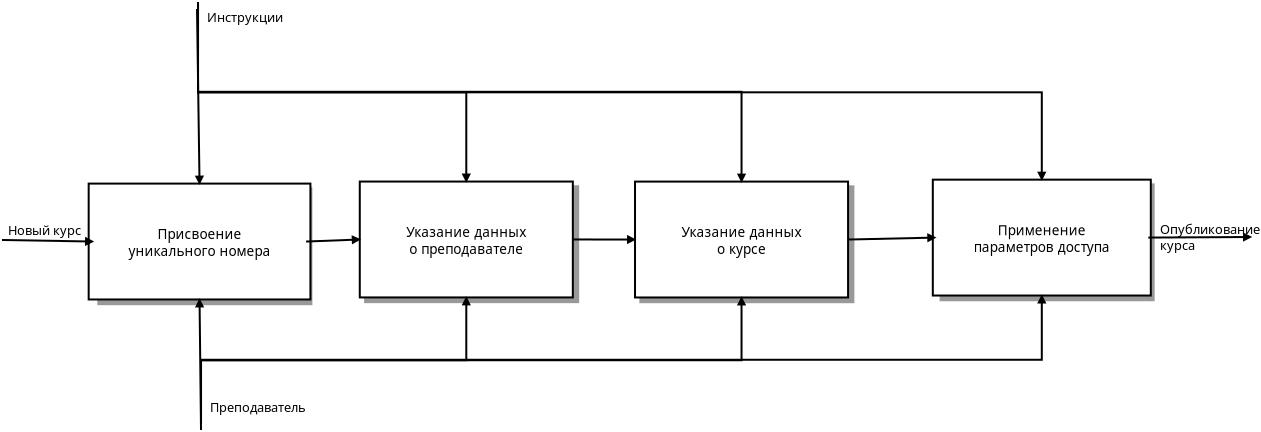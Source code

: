 <?xml version="1.0" encoding="UTF-8"?>
<dia:diagram xmlns:dia="http://www.lysator.liu.se/~alla/dia/">
  <dia:layer name="Фон" visible="true" active="true">
    <dia:object type="Flowchart - Box" version="0" id="O0">
      <dia:attribute name="obj_pos">
        <dia:point val="26.004,6.044"/>
      </dia:attribute>
      <dia:attribute name="obj_bb">
        <dia:rectangle val="25.954,5.994;36.706,11.887"/>
      </dia:attribute>
      <dia:attribute name="elem_corner">
        <dia:point val="26.004,6.044"/>
      </dia:attribute>
      <dia:attribute name="elem_width">
        <dia:real val="10.653"/>
      </dia:attribute>
      <dia:attribute name="elem_height">
        <dia:real val="5.793"/>
      </dia:attribute>
      <dia:attribute name="border_width">
        <dia:real val="0.1"/>
      </dia:attribute>
      <dia:attribute name="border_color">
        <dia:color val="#999999"/>
      </dia:attribute>
      <dia:attribute name="inner_color">
        <dia:color val="#999999"/>
      </dia:attribute>
      <dia:attribute name="show_background">
        <dia:boolean val="true"/>
      </dia:attribute>
      <dia:attribute name="padding">
        <dia:real val="2"/>
      </dia:attribute>
      <dia:attribute name="text">
        <dia:composite type="text">
          <dia:attribute name="string">
            <dia:string>#Курсы повышения
квалификации#</dia:string>
          </dia:attribute>
          <dia:attribute name="font">
            <dia:font family="sans" style="0" name="Helvetica"/>
          </dia:attribute>
          <dia:attribute name="height">
            <dia:real val="0.847"/>
          </dia:attribute>
          <dia:attribute name="pos">
            <dia:point val="31.33,8.772"/>
          </dia:attribute>
          <dia:attribute name="color">
            <dia:color val="#000000"/>
          </dia:attribute>
          <dia:attribute name="alignment">
            <dia:enum val="1"/>
          </dia:attribute>
        </dia:composite>
      </dia:attribute>
    </dia:object>
    <dia:object type="Flowchart - Box" version="0" id="O1">
      <dia:attribute name="obj_pos">
        <dia:point val="25.738,5.808"/>
      </dia:attribute>
      <dia:attribute name="obj_bb">
        <dia:rectangle val="25.688,5.758;36.44,11.651"/>
      </dia:attribute>
      <dia:attribute name="elem_corner">
        <dia:point val="25.738,5.808"/>
      </dia:attribute>
      <dia:attribute name="elem_width">
        <dia:real val="10.653"/>
      </dia:attribute>
      <dia:attribute name="elem_height">
        <dia:real val="5.793"/>
      </dia:attribute>
      <dia:attribute name="border_width">
        <dia:real val="0.1"/>
      </dia:attribute>
      <dia:attribute name="show_background">
        <dia:boolean val="true"/>
      </dia:attribute>
      <dia:attribute name="padding">
        <dia:real val="2"/>
      </dia:attribute>
      <dia:attribute name="text">
        <dia:composite type="text">
          <dia:attribute name="string">
            <dia:string>#Указание данных
о преподавателе#</dia:string>
          </dia:attribute>
          <dia:attribute name="font">
            <dia:font family="sans" style="0" name="Helvetica"/>
          </dia:attribute>
          <dia:attribute name="height">
            <dia:real val="0.847"/>
          </dia:attribute>
          <dia:attribute name="pos">
            <dia:point val="31.064,8.535"/>
          </dia:attribute>
          <dia:attribute name="color">
            <dia:color val="#000000"/>
          </dia:attribute>
          <dia:attribute name="alignment">
            <dia:enum val="1"/>
          </dia:attribute>
        </dia:composite>
      </dia:attribute>
    </dia:object>
    <dia:object type="Flowchart - Box" version="0" id="O2">
      <dia:attribute name="obj_pos">
        <dia:point val="39.766,6.047"/>
      </dia:attribute>
      <dia:attribute name="obj_bb">
        <dia:rectangle val="39.716,5.997;50.469,11.89"/>
      </dia:attribute>
      <dia:attribute name="elem_corner">
        <dia:point val="39.766,6.047"/>
      </dia:attribute>
      <dia:attribute name="elem_width">
        <dia:real val="10.653"/>
      </dia:attribute>
      <dia:attribute name="elem_height">
        <dia:real val="5.793"/>
      </dia:attribute>
      <dia:attribute name="border_width">
        <dia:real val="0.1"/>
      </dia:attribute>
      <dia:attribute name="border_color">
        <dia:color val="#999999"/>
      </dia:attribute>
      <dia:attribute name="inner_color">
        <dia:color val="#999999"/>
      </dia:attribute>
      <dia:attribute name="show_background">
        <dia:boolean val="true"/>
      </dia:attribute>
      <dia:attribute name="padding">
        <dia:real val="2"/>
      </dia:attribute>
      <dia:attribute name="text">
        <dia:composite type="text">
          <dia:attribute name="string">
            <dia:string>#Курсы повышения
квалификации#</dia:string>
          </dia:attribute>
          <dia:attribute name="font">
            <dia:font family="sans" style="0" name="Helvetica"/>
          </dia:attribute>
          <dia:attribute name="height">
            <dia:real val="0.847"/>
          </dia:attribute>
          <dia:attribute name="pos">
            <dia:point val="45.093,8.774"/>
          </dia:attribute>
          <dia:attribute name="color">
            <dia:color val="#000000"/>
          </dia:attribute>
          <dia:attribute name="alignment">
            <dia:enum val="1"/>
          </dia:attribute>
        </dia:composite>
      </dia:attribute>
    </dia:object>
    <dia:object type="Flowchart - Box" version="0" id="O3">
      <dia:attribute name="obj_pos">
        <dia:point val="39.5,5.81"/>
      </dia:attribute>
      <dia:attribute name="obj_bb">
        <dia:rectangle val="39.45,5.76;50.203,11.653"/>
      </dia:attribute>
      <dia:attribute name="elem_corner">
        <dia:point val="39.5,5.81"/>
      </dia:attribute>
      <dia:attribute name="elem_width">
        <dia:real val="10.653"/>
      </dia:attribute>
      <dia:attribute name="elem_height">
        <dia:real val="5.793"/>
      </dia:attribute>
      <dia:attribute name="border_width">
        <dia:real val="0.1"/>
      </dia:attribute>
      <dia:attribute name="show_background">
        <dia:boolean val="true"/>
      </dia:attribute>
      <dia:attribute name="padding">
        <dia:real val="2"/>
      </dia:attribute>
      <dia:attribute name="text">
        <dia:composite type="text">
          <dia:attribute name="string">
            <dia:string>#Указание данных
о курсе#</dia:string>
          </dia:attribute>
          <dia:attribute name="font">
            <dia:font family="sans" style="0" name="Helvetica"/>
          </dia:attribute>
          <dia:attribute name="height">
            <dia:real val="0.847"/>
          </dia:attribute>
          <dia:attribute name="pos">
            <dia:point val="44.826,8.537"/>
          </dia:attribute>
          <dia:attribute name="color">
            <dia:color val="#000000"/>
          </dia:attribute>
          <dia:attribute name="alignment">
            <dia:enum val="1"/>
          </dia:attribute>
        </dia:composite>
      </dia:attribute>
    </dia:object>
    <dia:object type="Flowchart - Box" version="0" id="O4">
      <dia:attribute name="obj_pos">
        <dia:point val="54.779,5.949"/>
      </dia:attribute>
      <dia:attribute name="obj_bb">
        <dia:rectangle val="54.729,5.899;65.481,11.793"/>
      </dia:attribute>
      <dia:attribute name="elem_corner">
        <dia:point val="54.779,5.949"/>
      </dia:attribute>
      <dia:attribute name="elem_width">
        <dia:real val="10.653"/>
      </dia:attribute>
      <dia:attribute name="elem_height">
        <dia:real val="5.793"/>
      </dia:attribute>
      <dia:attribute name="border_width">
        <dia:real val="0.1"/>
      </dia:attribute>
      <dia:attribute name="border_color">
        <dia:color val="#999999"/>
      </dia:attribute>
      <dia:attribute name="inner_color">
        <dia:color val="#999999"/>
      </dia:attribute>
      <dia:attribute name="show_background">
        <dia:boolean val="true"/>
      </dia:attribute>
      <dia:attribute name="padding">
        <dia:real val="2"/>
      </dia:attribute>
      <dia:attribute name="text">
        <dia:composite type="text">
          <dia:attribute name="string">
            <dia:string>#Курсы повышения
квалификации#</dia:string>
          </dia:attribute>
          <dia:attribute name="font">
            <dia:font family="sans" style="0" name="Helvetica"/>
          </dia:attribute>
          <dia:attribute name="height">
            <dia:real val="0.847"/>
          </dia:attribute>
          <dia:attribute name="pos">
            <dia:point val="60.105,8.677"/>
          </dia:attribute>
          <dia:attribute name="color">
            <dia:color val="#000000"/>
          </dia:attribute>
          <dia:attribute name="alignment">
            <dia:enum val="1"/>
          </dia:attribute>
        </dia:composite>
      </dia:attribute>
    </dia:object>
    <dia:object type="Flowchart - Box" version="0" id="O5">
      <dia:attribute name="obj_pos">
        <dia:point val="54.513,5.713"/>
      </dia:attribute>
      <dia:attribute name="obj_bb">
        <dia:rectangle val="54.462,5.662;65.215,11.556"/>
      </dia:attribute>
      <dia:attribute name="elem_corner">
        <dia:point val="54.513,5.713"/>
      </dia:attribute>
      <dia:attribute name="elem_width">
        <dia:real val="10.653"/>
      </dia:attribute>
      <dia:attribute name="elem_height">
        <dia:real val="5.793"/>
      </dia:attribute>
      <dia:attribute name="border_width">
        <dia:real val="0.1"/>
      </dia:attribute>
      <dia:attribute name="show_background">
        <dia:boolean val="true"/>
      </dia:attribute>
      <dia:attribute name="padding">
        <dia:real val="2"/>
      </dia:attribute>
      <dia:attribute name="text">
        <dia:composite type="text">
          <dia:attribute name="string">
            <dia:string>#Применение
параметров доступа#</dia:string>
          </dia:attribute>
          <dia:attribute name="font">
            <dia:font family="sans" style="0" name="Helvetica"/>
          </dia:attribute>
          <dia:attribute name="height">
            <dia:real val="0.847"/>
          </dia:attribute>
          <dia:attribute name="pos">
            <dia:point val="59.839,8.44"/>
          </dia:attribute>
          <dia:attribute name="color">
            <dia:color val="#000000"/>
          </dia:attribute>
          <dia:attribute name="alignment">
            <dia:enum val="1"/>
          </dia:attribute>
        </dia:composite>
      </dia:attribute>
    </dia:object>
    <dia:object type="Flowchart - Box" version="0" id="O6">
      <dia:attribute name="obj_pos">
        <dia:point val="12.666,6.147"/>
      </dia:attribute>
      <dia:attribute name="obj_bb">
        <dia:rectangle val="12.616,6.097;23.369,11.99"/>
      </dia:attribute>
      <dia:attribute name="elem_corner">
        <dia:point val="12.666,6.147"/>
      </dia:attribute>
      <dia:attribute name="elem_width">
        <dia:real val="10.653"/>
      </dia:attribute>
      <dia:attribute name="elem_height">
        <dia:real val="5.793"/>
      </dia:attribute>
      <dia:attribute name="border_width">
        <dia:real val="0.1"/>
      </dia:attribute>
      <dia:attribute name="border_color">
        <dia:color val="#999999"/>
      </dia:attribute>
      <dia:attribute name="inner_color">
        <dia:color val="#999999"/>
      </dia:attribute>
      <dia:attribute name="show_background">
        <dia:boolean val="true"/>
      </dia:attribute>
      <dia:attribute name="padding">
        <dia:real val="2"/>
      </dia:attribute>
      <dia:attribute name="text">
        <dia:composite type="text">
          <dia:attribute name="string">
            <dia:string>#Курсы повышения
квалификации#</dia:string>
          </dia:attribute>
          <dia:attribute name="font">
            <dia:font family="sans" style="0" name="Helvetica"/>
          </dia:attribute>
          <dia:attribute name="height">
            <dia:real val="0.847"/>
          </dia:attribute>
          <dia:attribute name="pos">
            <dia:point val="17.992,8.874"/>
          </dia:attribute>
          <dia:attribute name="color">
            <dia:color val="#000000"/>
          </dia:attribute>
          <dia:attribute name="alignment">
            <dia:enum val="1"/>
          </dia:attribute>
        </dia:composite>
      </dia:attribute>
    </dia:object>
    <dia:object type="Flowchart - Box" version="0" id="O7">
      <dia:attribute name="obj_pos">
        <dia:point val="12.4,5.91"/>
      </dia:attribute>
      <dia:attribute name="obj_bb">
        <dia:rectangle val="12.35,5.86;23.102,11.753"/>
      </dia:attribute>
      <dia:attribute name="elem_corner">
        <dia:point val="12.4,5.91"/>
      </dia:attribute>
      <dia:attribute name="elem_width">
        <dia:real val="10.653"/>
      </dia:attribute>
      <dia:attribute name="elem_height">
        <dia:real val="5.793"/>
      </dia:attribute>
      <dia:attribute name="border_width">
        <dia:real val="0.1"/>
      </dia:attribute>
      <dia:attribute name="show_background">
        <dia:boolean val="true"/>
      </dia:attribute>
      <dia:attribute name="padding">
        <dia:real val="2"/>
      </dia:attribute>
      <dia:attribute name="text">
        <dia:composite type="text">
          <dia:attribute name="string">
            <dia:string>#Присвоение
уникального номера#</dia:string>
          </dia:attribute>
          <dia:attribute name="font">
            <dia:font family="sans" style="0" name="Helvetica"/>
          </dia:attribute>
          <dia:attribute name="height">
            <dia:real val="0.847"/>
          </dia:attribute>
          <dia:attribute name="pos">
            <dia:point val="17.726,8.637"/>
          </dia:attribute>
          <dia:attribute name="color">
            <dia:color val="#000000"/>
          </dia:attribute>
          <dia:attribute name="alignment">
            <dia:enum val="1"/>
          </dia:attribute>
        </dia:composite>
      </dia:attribute>
    </dia:object>
    <dia:object type="Standard - Line" version="0" id="O8">
      <dia:attribute name="obj_pos">
        <dia:point val="23.052,8.807"/>
      </dia:attribute>
      <dia:attribute name="obj_bb">
        <dia:rectangle val="23.001,8.487;25.849,8.948"/>
      </dia:attribute>
      <dia:attribute name="conn_endpoints">
        <dia:point val="23.052,8.807"/>
        <dia:point val="25.738,8.704"/>
      </dia:attribute>
      <dia:attribute name="numcp">
        <dia:int val="1"/>
      </dia:attribute>
      <dia:attribute name="end_arrow">
        <dia:enum val="3"/>
      </dia:attribute>
      <dia:attribute name="end_arrow_length">
        <dia:real val="0.3"/>
      </dia:attribute>
      <dia:attribute name="end_arrow_width">
        <dia:real val="0.3"/>
      </dia:attribute>
      <dia:connections>
        <dia:connection handle="0" to="O7" connection="8"/>
        <dia:connection handle="1" to="O1" connection="7"/>
      </dia:connections>
    </dia:object>
    <dia:object type="Standard - Line" version="0" id="O9">
      <dia:attribute name="obj_pos">
        <dia:point val="36.39,8.704"/>
      </dia:attribute>
      <dia:attribute name="obj_bb">
        <dia:rectangle val="36.34,8.475;39.612,8.937"/>
      </dia:attribute>
      <dia:attribute name="conn_endpoints">
        <dia:point val="36.39,8.704"/>
        <dia:point val="39.5,8.707"/>
      </dia:attribute>
      <dia:attribute name="numcp">
        <dia:int val="1"/>
      </dia:attribute>
      <dia:attribute name="end_arrow">
        <dia:enum val="3"/>
      </dia:attribute>
      <dia:attribute name="end_arrow_length">
        <dia:real val="0.3"/>
      </dia:attribute>
      <dia:attribute name="end_arrow_width">
        <dia:real val="0.3"/>
      </dia:attribute>
      <dia:connections>
        <dia:connection handle="0" to="O1" connection="8"/>
        <dia:connection handle="1" to="O3" connection="7"/>
      </dia:connections>
    </dia:object>
    <dia:object type="Standard - Line" version="0" id="O10">
      <dia:attribute name="obj_pos">
        <dia:point val="50.153,8.707"/>
      </dia:attribute>
      <dia:attribute name="obj_bb">
        <dia:rectangle val="50.101,8.386;54.624,8.848"/>
      </dia:attribute>
      <dia:attribute name="conn_endpoints">
        <dia:point val="50.153,8.707"/>
        <dia:point val="54.513,8.609"/>
      </dia:attribute>
      <dia:attribute name="numcp">
        <dia:int val="1"/>
      </dia:attribute>
      <dia:attribute name="end_arrow">
        <dia:enum val="3"/>
      </dia:attribute>
      <dia:attribute name="end_arrow_length">
        <dia:real val="0.3"/>
      </dia:attribute>
      <dia:attribute name="end_arrow_width">
        <dia:real val="0.3"/>
      </dia:attribute>
      <dia:connections>
        <dia:connection handle="0" to="O3" connection="8"/>
        <dia:connection handle="1" to="O5" connection="7"/>
      </dia:connections>
    </dia:object>
    <dia:object type="Standard - Line" version="0" id="O11">
      <dia:attribute name="obj_pos">
        <dia:point val="7.85,8.73"/>
      </dia:attribute>
      <dia:attribute name="obj_bb">
        <dia:rectangle val="7.799,8.57;12.512,9.032"/>
      </dia:attribute>
      <dia:attribute name="conn_endpoints">
        <dia:point val="7.85,8.73"/>
        <dia:point val="12.4,8.807"/>
      </dia:attribute>
      <dia:attribute name="numcp">
        <dia:int val="1"/>
      </dia:attribute>
      <dia:attribute name="end_arrow">
        <dia:enum val="3"/>
      </dia:attribute>
      <dia:attribute name="end_arrow_length">
        <dia:real val="0.3"/>
      </dia:attribute>
      <dia:attribute name="end_arrow_width">
        <dia:real val="0.3"/>
      </dia:attribute>
      <dia:connections>
        <dia:connection handle="1" to="O7" connection="7"/>
      </dia:connections>
    </dia:object>
    <dia:object type="Standard - Line" version="0" id="O12">
      <dia:attribute name="obj_pos">
        <dia:point val="65.165,8.609"/>
      </dia:attribute>
      <dia:attribute name="obj_bb">
        <dia:rectangle val="65.115,8.351;70.412,8.813"/>
      </dia:attribute>
      <dia:attribute name="conn_endpoints">
        <dia:point val="65.165,8.609"/>
        <dia:point val="70.3,8.58"/>
      </dia:attribute>
      <dia:attribute name="numcp">
        <dia:int val="1"/>
      </dia:attribute>
      <dia:attribute name="end_arrow">
        <dia:enum val="3"/>
      </dia:attribute>
      <dia:attribute name="end_arrow_length">
        <dia:real val="0.3"/>
      </dia:attribute>
      <dia:attribute name="end_arrow_width">
        <dia:real val="0.3"/>
      </dia:attribute>
      <dia:connections>
        <dia:connection handle="0" to="O5" connection="8"/>
      </dia:connections>
    </dia:object>
    <dia:object type="Standard - Text" version="1" id="O13">
      <dia:attribute name="obj_pos">
        <dia:point val="8.15,8.48"/>
      </dia:attribute>
      <dia:attribute name="obj_bb">
        <dia:rectangle val="8.15,7.84;11.557,8.612"/>
      </dia:attribute>
      <dia:attribute name="text">
        <dia:composite type="text">
          <dia:attribute name="string">
            <dia:string>#Новый курс#</dia:string>
          </dia:attribute>
          <dia:attribute name="font">
            <dia:font family="sans" style="0" name="Helvetica"/>
          </dia:attribute>
          <dia:attribute name="height">
            <dia:real val="0.8"/>
          </dia:attribute>
          <dia:attribute name="pos">
            <dia:point val="8.15,8.48"/>
          </dia:attribute>
          <dia:attribute name="color">
            <dia:color val="#000000"/>
          </dia:attribute>
          <dia:attribute name="alignment">
            <dia:enum val="0"/>
          </dia:attribute>
        </dia:composite>
      </dia:attribute>
      <dia:attribute name="valign">
        <dia:enum val="3"/>
      </dia:attribute>
    </dia:object>
    <dia:object type="Standard - Text" version="1" id="O14">
      <dia:attribute name="obj_pos">
        <dia:point val="65.75,8.43"/>
      </dia:attribute>
      <dia:attribute name="obj_bb">
        <dia:rectangle val="65.75,7.79;70.345,9.362"/>
      </dia:attribute>
      <dia:attribute name="text">
        <dia:composite type="text">
          <dia:attribute name="string">
            <dia:string>#Опубликование
курса#</dia:string>
          </dia:attribute>
          <dia:attribute name="font">
            <dia:font family="sans" style="0" name="Helvetica"/>
          </dia:attribute>
          <dia:attribute name="height">
            <dia:real val="0.8"/>
          </dia:attribute>
          <dia:attribute name="pos">
            <dia:point val="65.75,8.43"/>
          </dia:attribute>
          <dia:attribute name="color">
            <dia:color val="#000000"/>
          </dia:attribute>
          <dia:attribute name="alignment">
            <dia:enum val="0"/>
          </dia:attribute>
        </dia:composite>
      </dia:attribute>
      <dia:attribute name="valign">
        <dia:enum val="3"/>
      </dia:attribute>
    </dia:object>
    <dia:group>
      <dia:object type="Standard - ZigZagLine" version="1" id="O15">
        <dia:attribute name="obj_pos">
          <dia:point val="17.65,-3.12"/>
        </dia:attribute>
        <dia:attribute name="obj_bb">
          <dia:rectangle val="17.6,-3.17;31.295,5.919"/>
        </dia:attribute>
        <dia:attribute name="orth_points">
          <dia:point val="17.65,-3.12"/>
          <dia:point val="17.65,1.344"/>
          <dia:point val="31.064,1.344"/>
          <dia:point val="31.064,5.808"/>
        </dia:attribute>
        <dia:attribute name="orth_orient">
          <dia:enum val="1"/>
          <dia:enum val="0"/>
          <dia:enum val="1"/>
        </dia:attribute>
        <dia:attribute name="autorouting">
          <dia:boolean val="true"/>
        </dia:attribute>
        <dia:attribute name="end_arrow">
          <dia:enum val="3"/>
        </dia:attribute>
        <dia:attribute name="end_arrow_length">
          <dia:real val="0.3"/>
        </dia:attribute>
        <dia:attribute name="end_arrow_width">
          <dia:real val="0.3"/>
        </dia:attribute>
      </dia:object>
      <dia:object type="Standard - Line" version="0" id="O16">
        <dia:attribute name="obj_pos">
          <dia:point val="17.6,-2.82"/>
        </dia:attribute>
        <dia:attribute name="obj_bb">
          <dia:rectangle val="17.49,-2.871;17.952,6.022"/>
        </dia:attribute>
        <dia:attribute name="conn_endpoints">
          <dia:point val="17.6,-2.82"/>
          <dia:point val="17.726,5.91"/>
        </dia:attribute>
        <dia:attribute name="numcp">
          <dia:int val="1"/>
        </dia:attribute>
        <dia:attribute name="end_arrow">
          <dia:enum val="3"/>
        </dia:attribute>
        <dia:attribute name="end_arrow_length">
          <dia:real val="0.3"/>
        </dia:attribute>
        <dia:attribute name="end_arrow_width">
          <dia:real val="0.3"/>
        </dia:attribute>
      </dia:object>
      <dia:object type="Standard - ZigZagLine" version="1" id="O17">
        <dia:attribute name="obj_pos">
          <dia:point val="17.65,-3.17"/>
        </dia:attribute>
        <dia:attribute name="obj_bb">
          <dia:rectangle val="17.6,-3.22;45.057,5.922"/>
        </dia:attribute>
        <dia:attribute name="orth_points">
          <dia:point val="17.65,-3.17"/>
          <dia:point val="17.65,1.32"/>
          <dia:point val="44.826,1.32"/>
          <dia:point val="44.826,5.81"/>
        </dia:attribute>
        <dia:attribute name="orth_orient">
          <dia:enum val="1"/>
          <dia:enum val="0"/>
          <dia:enum val="1"/>
        </dia:attribute>
        <dia:attribute name="autorouting">
          <dia:boolean val="true"/>
        </dia:attribute>
        <dia:attribute name="end_arrow">
          <dia:enum val="3"/>
        </dia:attribute>
        <dia:attribute name="end_arrow_length">
          <dia:real val="0.3"/>
        </dia:attribute>
        <dia:attribute name="end_arrow_width">
          <dia:real val="0.3"/>
        </dia:attribute>
      </dia:object>
      <dia:object type="Standard - ZigZagLine" version="1" id="O18">
        <dia:attribute name="obj_pos">
          <dia:point val="17.65,-3.02"/>
        </dia:attribute>
        <dia:attribute name="obj_bb">
          <dia:rectangle val="17.6,-3.07;60.07,5.824"/>
        </dia:attribute>
        <dia:attribute name="orth_points">
          <dia:point val="17.65,-3.02"/>
          <dia:point val="17.65,1.346"/>
          <dia:point val="59.839,1.346"/>
          <dia:point val="59.839,5.713"/>
        </dia:attribute>
        <dia:attribute name="orth_orient">
          <dia:enum val="1"/>
          <dia:enum val="0"/>
          <dia:enum val="1"/>
        </dia:attribute>
        <dia:attribute name="autorouting">
          <dia:boolean val="true"/>
        </dia:attribute>
        <dia:attribute name="end_arrow">
          <dia:enum val="3"/>
        </dia:attribute>
        <dia:attribute name="end_arrow_length">
          <dia:real val="0.3"/>
        </dia:attribute>
        <dia:attribute name="end_arrow_width">
          <dia:real val="0.3"/>
        </dia:attribute>
      </dia:object>
    </dia:group>
    <dia:group>
      <dia:object type="Standard - ZigZagLine" version="1" id="O19">
        <dia:attribute name="obj_pos">
          <dia:point val="17.8,17.88"/>
        </dia:attribute>
        <dia:attribute name="obj_bb">
          <dia:rectangle val="17.75,11.489;31.295,17.93"/>
        </dia:attribute>
        <dia:attribute name="orth_points">
          <dia:point val="17.8,17.88"/>
          <dia:point val="17.8,14.74"/>
          <dia:point val="31.064,14.74"/>
          <dia:point val="31.064,11.601"/>
        </dia:attribute>
        <dia:attribute name="orth_orient">
          <dia:enum val="1"/>
          <dia:enum val="0"/>
          <dia:enum val="1"/>
        </dia:attribute>
        <dia:attribute name="autorouting">
          <dia:boolean val="true"/>
        </dia:attribute>
        <dia:attribute name="end_arrow">
          <dia:enum val="3"/>
        </dia:attribute>
        <dia:attribute name="end_arrow_length">
          <dia:real val="0.3"/>
        </dia:attribute>
        <dia:attribute name="end_arrow_width">
          <dia:real val="0.3"/>
        </dia:attribute>
      </dia:object>
      <dia:object type="Standard - ZigZagLine" version="1" id="O20">
        <dia:attribute name="obj_pos">
          <dia:point val="17.8,17.88"/>
        </dia:attribute>
        <dia:attribute name="obj_bb">
          <dia:rectangle val="17.75,11.492;45.057,17.93"/>
        </dia:attribute>
        <dia:attribute name="orth_points">
          <dia:point val="17.8,17.88"/>
          <dia:point val="17.8,14.742"/>
          <dia:point val="44.826,14.742"/>
          <dia:point val="44.826,11.603"/>
        </dia:attribute>
        <dia:attribute name="orth_orient">
          <dia:enum val="1"/>
          <dia:enum val="0"/>
          <dia:enum val="1"/>
        </dia:attribute>
        <dia:attribute name="autorouting">
          <dia:boolean val="true"/>
        </dia:attribute>
        <dia:attribute name="end_arrow">
          <dia:enum val="3"/>
        </dia:attribute>
        <dia:attribute name="end_arrow_length">
          <dia:real val="0.3"/>
        </dia:attribute>
        <dia:attribute name="end_arrow_width">
          <dia:real val="0.3"/>
        </dia:attribute>
      </dia:object>
      <dia:object type="Standard - ZigZagLine" version="1" id="O21">
        <dia:attribute name="obj_pos">
          <dia:point val="17.8,17.93"/>
        </dia:attribute>
        <dia:attribute name="obj_bb">
          <dia:rectangle val="17.75,11.394;60.07,17.98"/>
        </dia:attribute>
        <dia:attribute name="orth_points">
          <dia:point val="17.8,17.93"/>
          <dia:point val="17.8,14.718"/>
          <dia:point val="59.839,14.718"/>
          <dia:point val="59.839,11.506"/>
        </dia:attribute>
        <dia:attribute name="orth_orient">
          <dia:enum val="1"/>
          <dia:enum val="0"/>
          <dia:enum val="1"/>
        </dia:attribute>
        <dia:attribute name="autorouting">
          <dia:boolean val="true"/>
        </dia:attribute>
        <dia:attribute name="end_arrow">
          <dia:enum val="3"/>
        </dia:attribute>
        <dia:attribute name="end_arrow_length">
          <dia:real val="0.3"/>
        </dia:attribute>
        <dia:attribute name="end_arrow_width">
          <dia:real val="0.3"/>
        </dia:attribute>
      </dia:object>
      <dia:object type="Standard - Line" version="0" id="O22">
        <dia:attribute name="obj_pos">
          <dia:point val="17.8,18.23"/>
        </dia:attribute>
        <dia:attribute name="obj_bb">
          <dia:rectangle val="17.499,11.591;17.961,18.28"/>
        </dia:attribute>
        <dia:attribute name="conn_endpoints">
          <dia:point val="17.8,18.23"/>
          <dia:point val="17.726,11.703"/>
        </dia:attribute>
        <dia:attribute name="numcp">
          <dia:int val="1"/>
        </dia:attribute>
        <dia:attribute name="end_arrow">
          <dia:enum val="3"/>
        </dia:attribute>
        <dia:attribute name="end_arrow_length">
          <dia:real val="0.3"/>
        </dia:attribute>
        <dia:attribute name="end_arrow_width">
          <dia:real val="0.3"/>
        </dia:attribute>
      </dia:object>
    </dia:group>
    <dia:object type="Standard - Text" version="1" id="O23">
      <dia:attribute name="obj_pos">
        <dia:point val="18.1,-2.17"/>
      </dia:attribute>
      <dia:attribute name="obj_bb">
        <dia:rectangle val="18.1,-2.81;21.565,-2.038"/>
      </dia:attribute>
      <dia:attribute name="text">
        <dia:composite type="text">
          <dia:attribute name="string">
            <dia:string>#Инструкции#</dia:string>
          </dia:attribute>
          <dia:attribute name="font">
            <dia:font family="sans" style="0" name="Helvetica"/>
          </dia:attribute>
          <dia:attribute name="height">
            <dia:real val="0.8"/>
          </dia:attribute>
          <dia:attribute name="pos">
            <dia:point val="18.1,-2.17"/>
          </dia:attribute>
          <dia:attribute name="color">
            <dia:color val="#000000"/>
          </dia:attribute>
          <dia:attribute name="alignment">
            <dia:enum val="0"/>
          </dia:attribute>
        </dia:composite>
      </dia:attribute>
      <dia:attribute name="valign">
        <dia:enum val="3"/>
      </dia:attribute>
    </dia:object>
    <dia:object type="Standard - Text" version="1" id="O24">
      <dia:attribute name="obj_pos">
        <dia:point val="18.25,17.33"/>
      </dia:attribute>
      <dia:attribute name="obj_bb">
        <dia:rectangle val="18.25,16.69;22.758,17.462"/>
      </dia:attribute>
      <dia:attribute name="text">
        <dia:composite type="text">
          <dia:attribute name="string">
            <dia:string>#Преподаватель#</dia:string>
          </dia:attribute>
          <dia:attribute name="font">
            <dia:font family="sans" style="0" name="Helvetica"/>
          </dia:attribute>
          <dia:attribute name="height">
            <dia:real val="0.8"/>
          </dia:attribute>
          <dia:attribute name="pos">
            <dia:point val="18.25,17.33"/>
          </dia:attribute>
          <dia:attribute name="color">
            <dia:color val="#000000"/>
          </dia:attribute>
          <dia:attribute name="alignment">
            <dia:enum val="0"/>
          </dia:attribute>
        </dia:composite>
      </dia:attribute>
      <dia:attribute name="valign">
        <dia:enum val="3"/>
      </dia:attribute>
    </dia:object>
  </dia:layer>
</dia:diagram>
